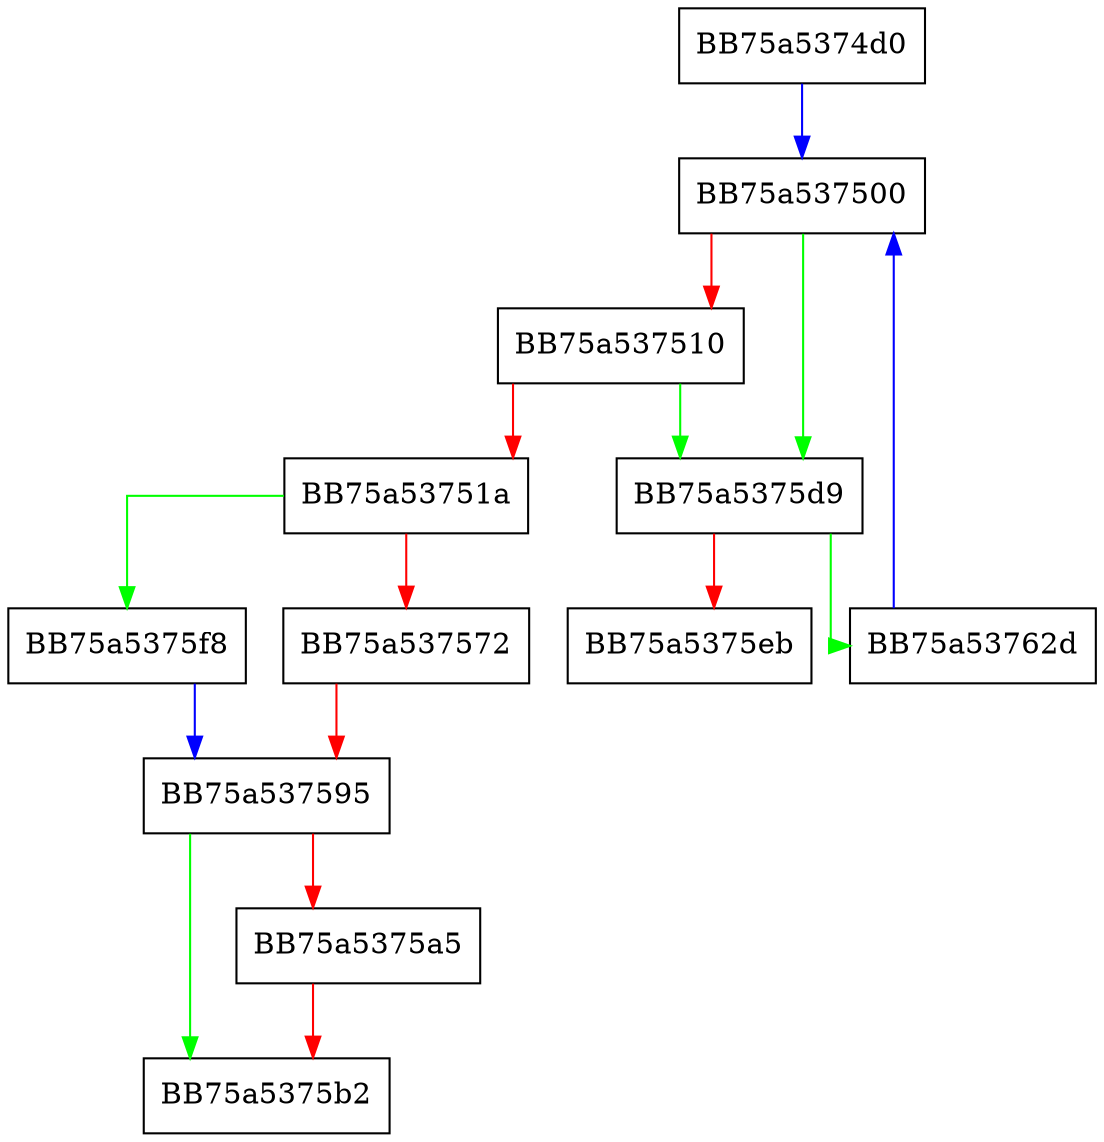 digraph _Growmap {
  node [shape="box"];
  graph [splines=ortho];
  BB75a5374d0 -> BB75a537500 [color="blue"];
  BB75a537500 -> BB75a5375d9 [color="green"];
  BB75a537500 -> BB75a537510 [color="red"];
  BB75a537510 -> BB75a5375d9 [color="green"];
  BB75a537510 -> BB75a53751a [color="red"];
  BB75a53751a -> BB75a5375f8 [color="green"];
  BB75a53751a -> BB75a537572 [color="red"];
  BB75a537572 -> BB75a537595 [color="red"];
  BB75a537595 -> BB75a5375b2 [color="green"];
  BB75a537595 -> BB75a5375a5 [color="red"];
  BB75a5375a5 -> BB75a5375b2 [color="red"];
  BB75a5375d9 -> BB75a53762d [color="green"];
  BB75a5375d9 -> BB75a5375eb [color="red"];
  BB75a5375f8 -> BB75a537595 [color="blue"];
  BB75a53762d -> BB75a537500 [color="blue"];
}